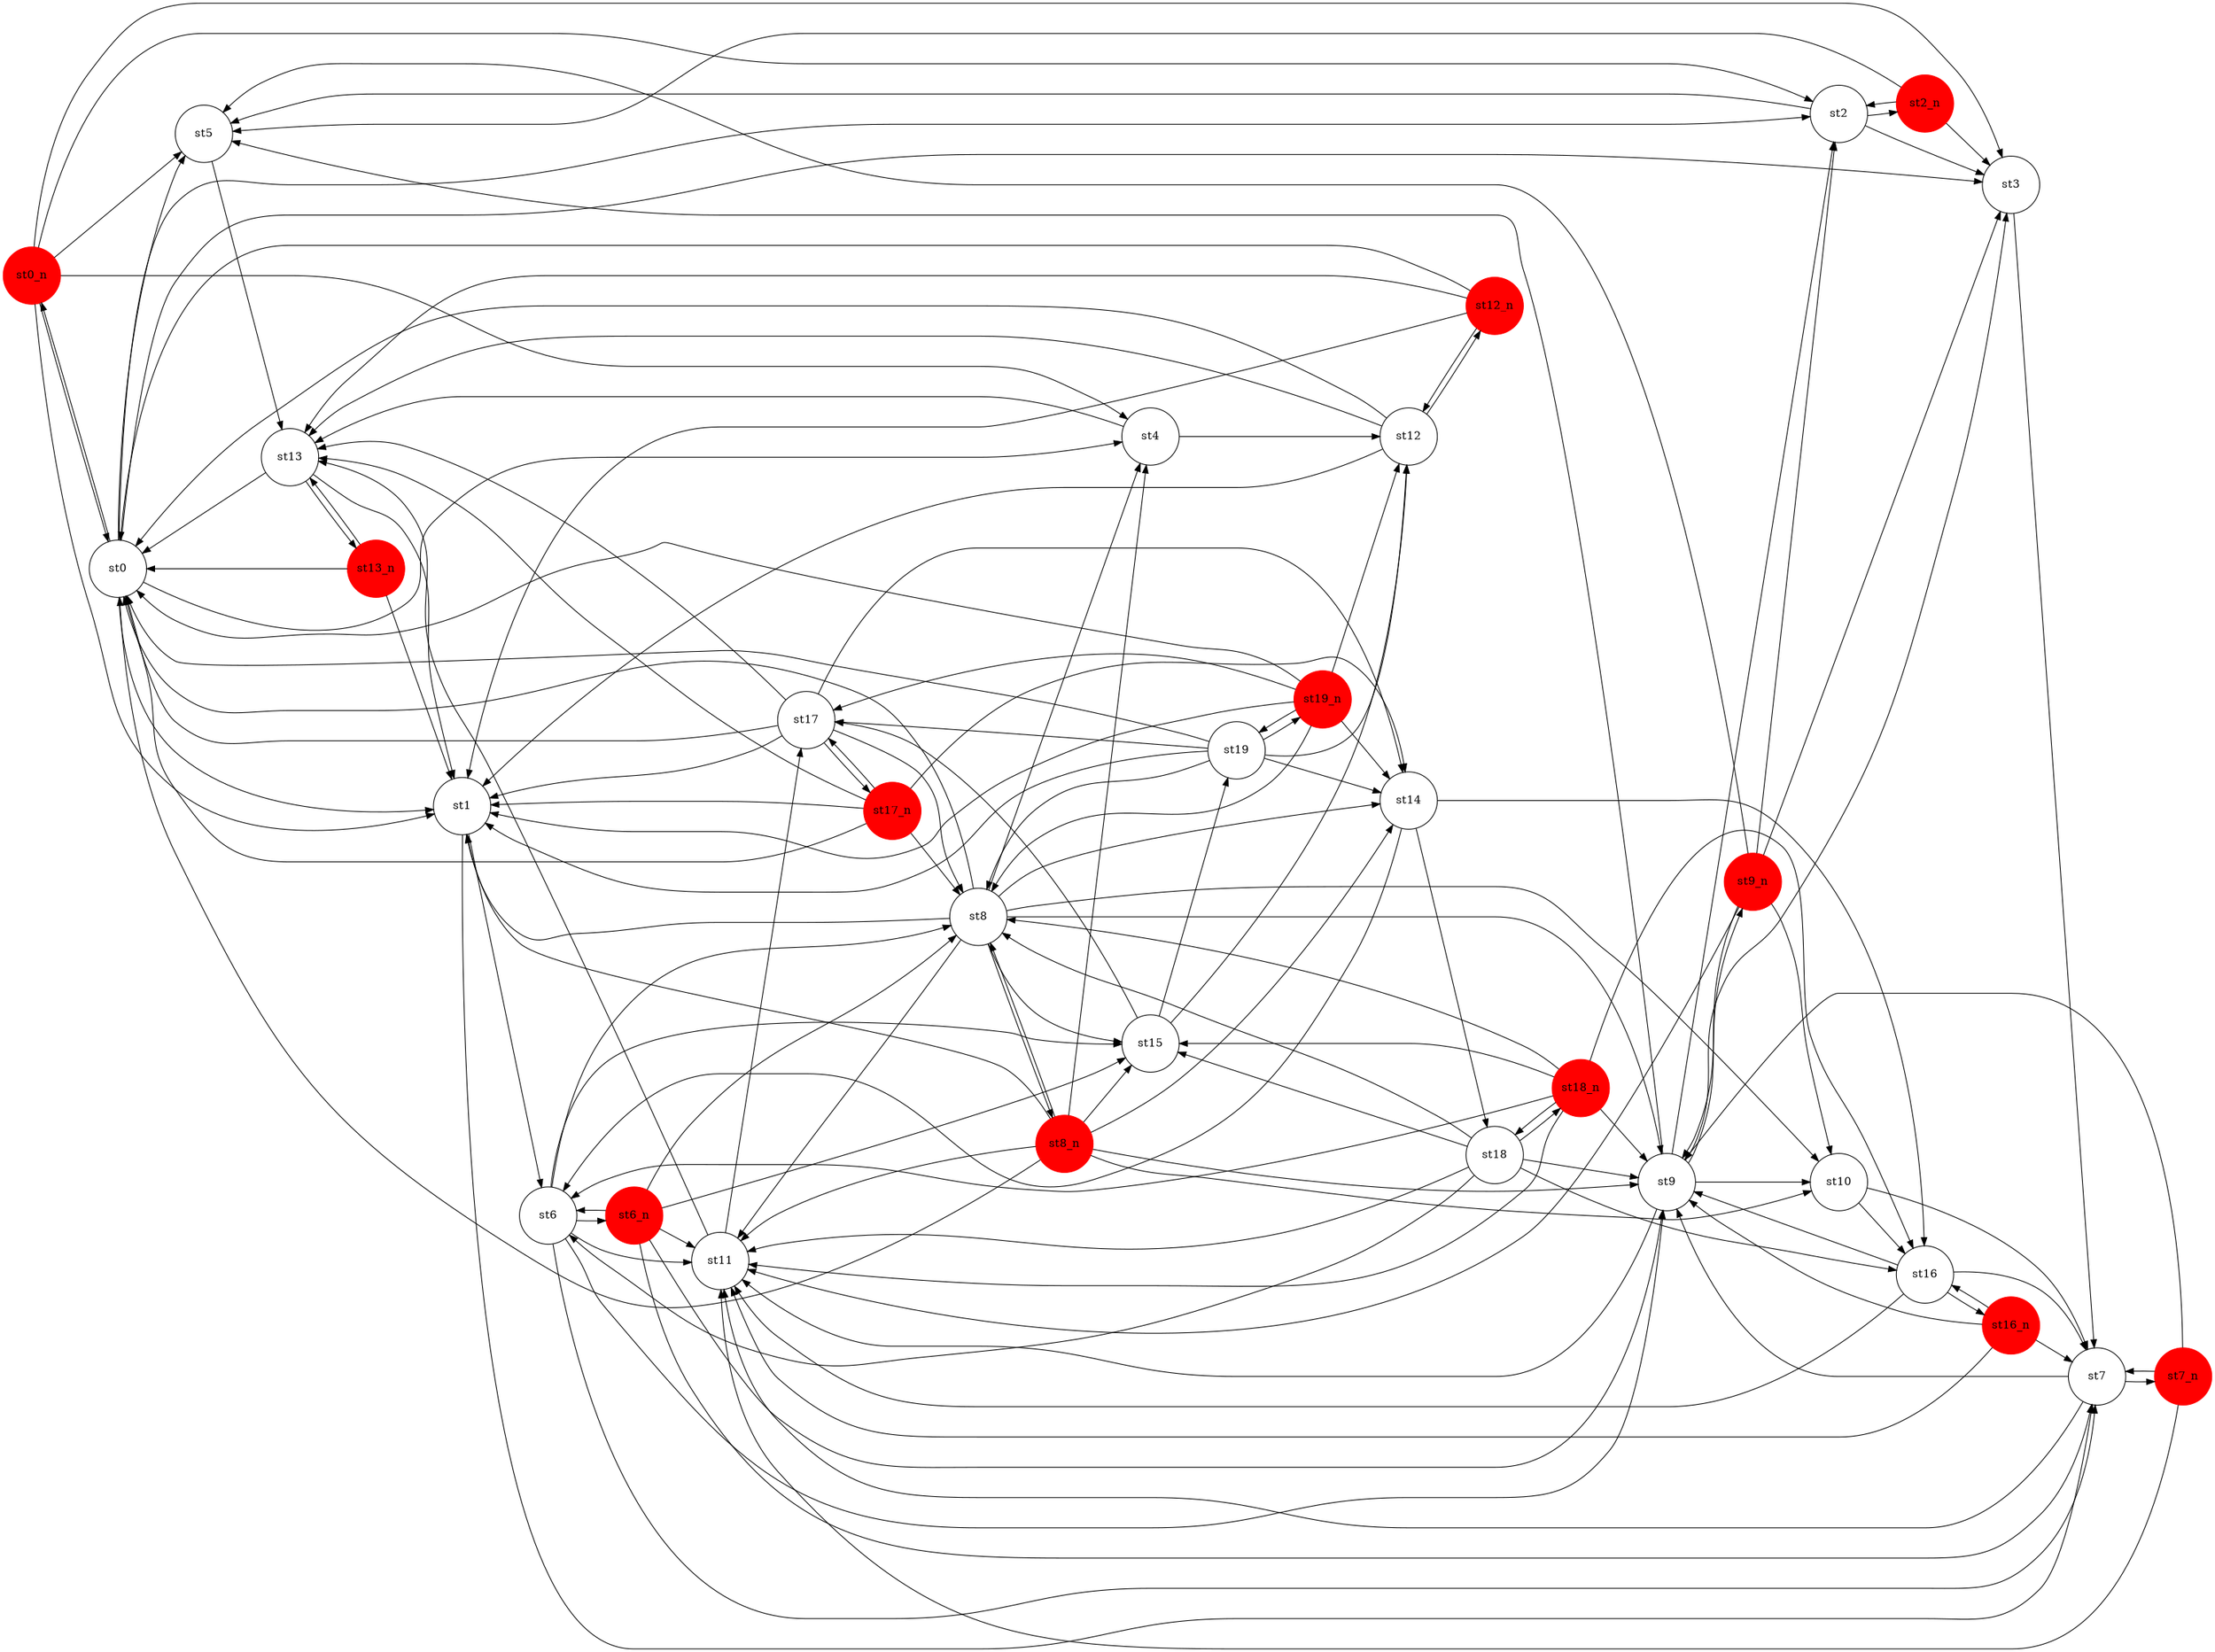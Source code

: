 #Total states is 0, including 0 states and 0 newstates
#Total transisions is 0, including 0 transistions and 0 new transitions
digraph finite_state_machine {
	rankdir=LR;
	size="20,20";
	resolution="300";
	overlap=false;

	node [shape = circle, fixedsize=true, width = 1, color = red, style = filled];
	st0_n;
 	st12_n;
 	st13_n;
 	st16_n;
 	st17_n;
 	st18_n;
 	st19_n;
 	st2_n;
 	st6_n;
 	st7_n;
 	st8_n;
 	st9_n;
 
	node [shape = circle, color = black, style = unfilled];
	st0;
 	st1;
 	st10;
 	st11;
 	st12;
 	st13;
 	st14;
 	st15;
 	st16;
 	st17;
 	st18;
 	st19;
 	st2;
 	st3;
 	st4;
 	st5;
 	st6;
 	st7;
 	st8;
 	st9;
 	st0 -> st0_n;
	st0 -> st1;
	st0 -> st2;
	st0 -> st3;
	st0 -> st4;
	st0 -> st5;
	st0_n -> st0;
	st0_n -> st1;
	st0_n -> st2;
	st0_n -> st3;
	st0_n -> st4;
	st0_n -> st5;
	st1 -> st6;
	st1 -> st7;
	st10 -> st16;
	st10 -> st7;
	st11 -> st13;
	st11 -> st17;
	st12 -> st0;
	st12 -> st1;
	st12 -> st12_n;
	st12 -> st13;
	st12_n -> st0;
	st12_n -> st1;
	st12_n -> st12;
	st12_n -> st13;
	st13 -> st0;
	st13 -> st1;
	st13 -> st13_n;
	st13_n -> st0;
	st13_n -> st1;
	st13_n -> st13;
	st14 -> st16;
	st14 -> st18;
	st14 -> st6;
	st15 -> st12;
	st15 -> st17;
	st15 -> st19;
	st16 -> st11;
	st16 -> st16_n;
	st16 -> st7;
	st16 -> st9;
	st16_n -> st11;
	st16_n -> st16;
	st16_n -> st7;
	st16_n -> st9;
	st17 -> st0;
	st17 -> st1;
	st17 -> st13;
	st17 -> st14;
	st17 -> st17_n;
	st17 -> st8;
	st17_n -> st0;
	st17_n -> st1;
	st17_n -> st13;
	st17_n -> st14;
	st17_n -> st17;
	st17_n -> st8;
	st18 -> st11;
	st18 -> st15;
	st18 -> st16;
	st18 -> st18_n;
	st18 -> st6;
	st18 -> st8;
	st18 -> st9;
	st18_n -> st11;
	st18_n -> st15;
	st18_n -> st16;
	st18_n -> st18;
	st18_n -> st6;
	st18_n -> st8;
	st18_n -> st9;
	st19 -> st0;
	st19 -> st1;
	st19 -> st12;
	st19 -> st14;
	st19 -> st17;
	st19 -> st19_n;
	st19 -> st8;
	st19_n -> st0;
	st19_n -> st1;
	st19_n -> st12;
	st19_n -> st14;
	st19_n -> st17;
	st19_n -> st19;
	st19_n -> st8;
	st2 -> st2_n;
	st2 -> st3;
	st2 -> st5;
	st2_n -> st2;
	st2_n -> st3;
	st2_n -> st5;
	st3 -> st7;
	st4 -> st12;
	st4 -> st13;
	st5 -> st13;
	st6 -> st11;
	st6 -> st15;
	st6 -> st6_n;
	st6 -> st7;
	st6 -> st8;
	st6 -> st9;
	st6_n -> st11;
	st6_n -> st15;
	st6_n -> st6;
	st6_n -> st7;
	st6_n -> st8;
	st6_n -> st9;
	st7 -> st11;
	st7 -> st7_n;
	st7 -> st9;
	st7_n -> st11;
	st7_n -> st7;
	st7_n -> st9;
	st8 -> st0;
	st8 -> st1;
	st8 -> st10;
	st8 -> st11;
	st8 -> st14;
	st8 -> st15;
	st8 -> st4;
	st8 -> st8_n;
	st8 -> st9;
	st8_n -> st0;
	st8_n -> st1;
	st8_n -> st10;
	st8_n -> st11;
	st8_n -> st14;
	st8_n -> st15;
	st8_n -> st4;
	st8_n -> st8;
	st8_n -> st9;
	st9 -> st10;
	st9 -> st11;
	st9 -> st2;
	st9 -> st3;
	st9 -> st5;
	st9 -> st9_n;
	st9_n -> st10;
	st9_n -> st11;
	st9_n -> st2;
	st9_n -> st3;
	st9_n -> st5;
	st9_n -> st9;
}
